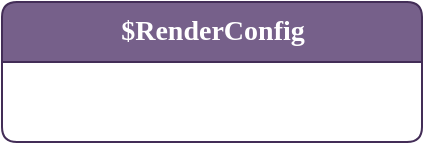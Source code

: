 <mxfile>
    <diagram id="PfKkqmUgyac_fLeVSRue" name="Page-1">
        <mxGraphModel dx="1272" dy="634" grid="1" gridSize="10" guides="1" tooltips="1" connect="1" arrows="1" fold="1" page="1" pageScale="1" pageWidth="850" pageHeight="1100" math="0" shadow="0">
            <root>
                <mxCell id="0"/>
                <mxCell id="1" parent="0"/>
                <mxCell id="2" value="$RenderConfig" style="shape=swimlane;rotatable=0;align=center;verticalAlign=top;fontFamily=Lucida Console;startSize=30;fontSize=14;fontStyle=1;swimlaneFillColor=default;html=1;rounded=1;arcSize=15;absoluteArcSize=1;fillColor=#76608a;strokeColor=#432D57;fontColor=#ffffff;" parent="1" vertex="1" collapsed="1">
                    <mxGeometry width="210" height="70" as="geometry">
                        <mxRectangle width="840" height="650" as="alternateBounds"/>
                    </mxGeometry>
                </mxCell>
                <mxCell id="3" value="" style="fontFamily=Lucida Console;align=left;verticalAlign=top;fillColor=none;gradientColor=none;strokeColor=none;rounded=0;spacingLeft=4;resizable=0;movable=0;deletable=0;rotatable=0;autosize=1;" parent="2" vertex="1" connectable="0">
                    <mxGeometry y="30" width="50" height="40" as="geometry"/>
                </mxCell>
                <mxCell id="4" value="$CONFIG: AutoExpandedVars" style="shape=swimlane;rotatable=0;align=center;verticalAlign=top;fontFamily=Lucida Console;startSize=30;fontSize=14;fontStyle=1;swimlaneFillColor=default;html=1;rounded=1;arcSize=15;absoluteArcSize=1;fillColor=#76608a;fontColor=#ffffff;strokeColor=#432D57;" parent="2" vertex="1" collapsed="1">
                    <mxGeometry x="40" y="40" width="280" height="70" as="geometry">
                        <mxRectangle x="30" y="170" width="290" height="90" as="alternateBounds"/>
                    </mxGeometry>
                </mxCell>
                <mxCell id="5" value="// your variable declartions here like: &#10;// uint8_t count;" style="fontFamily=Lucida Console;align=left;verticalAlign=top;fillColor=none;gradientColor=none;strokeColor=none;rounded=0;spacingLeft=4;resizable=0;movable=0;deletable=0;rotatable=0;autosize=1;" parent="4" vertex="1" connectable="0">
                    <mxGeometry y="30" width="310" height="40" as="geometry"/>
                </mxCell>
                <mxCell id="6" value="&lt;b&gt;$NOTES&lt;/b&gt;&lt;br&gt;The &lt;b&gt;AutoExpandedVars &lt;/b&gt;render config section gives a convenient way to create a state machine variable and automatically add an expansion to it at the same time.&lt;br&gt;&lt;br&gt;It is combined with the C# &lt;b&gt;IRenderConfigC.&lt;/b&gt;&lt;b&gt;AutoExpandedVars&amp;nbsp;&lt;/b&gt;config.&lt;br&gt;&lt;br&gt;See&amp;nbsp;&lt;a href=&quot;https://github.com/StateSmith/StateSmith/issues/91&quot;&gt;https://github.com/StateSmith/StateSmith/issues/91&lt;/a&gt; for more info." style="shape=rectangle;rounded=1;arcSize=15;absoluteArcSize=1;align=left;verticalAlign=top;whiteSpace=wrap;html=1;spacingLeft=4;strokeWidth=1;strokeColor=default;fillColor=#fff2cc;fontColor=#000000;gradientColor=#ffd966;" parent="4" vertex="1">
                    <mxGeometry x="50" y="130" width="410" height="140" as="geometry"/>
                </mxCell>
                <mxCell id="7" value="&lt;b&gt;$NOTES&lt;/b&gt;&lt;br&gt;Diagram based RenderConfig support was added in StateSmith&amp;nbsp;version&amp;nbsp;0.7.7.&lt;br&gt;&lt;br&gt;See&amp;nbsp;&lt;a href=&quot;https://github.com/StateSmith/StateSmith/issues/23&quot;&gt;https://github.com/StateSmith/StateSmith/issues/23&lt;/a&gt;&amp;nbsp;for more info." style="shape=rectangle;rounded=1;arcSize=15;absoluteArcSize=1;align=left;verticalAlign=top;whiteSpace=wrap;html=1;spacingLeft=4;strokeWidth=1;strokeColor=default;fillColor=#fff2cc;fontColor=#000000;gradientColor=#ffd966;" parent="2" vertex="1">
                    <mxGeometry x="360" y="40" width="460" height="80" as="geometry"/>
                </mxCell>
                <mxCell id="8" value="&lt;b&gt;$NOTES&lt;/b&gt;&lt;br&gt;Generic expansions can only be created from the C# file within the &lt;b&gt;IRenderConfigC &lt;/b&gt;section for now." style="shape=rectangle;rounded=1;arcSize=15;absoluteArcSize=1;align=left;verticalAlign=top;whiteSpace=wrap;html=1;spacingLeft=4;strokeWidth=1;strokeColor=default;fillColor=#fff2cc;fontColor=#000000;gradientColor=#ffd966;" parent="2" vertex="1">
                    <mxGeometry x="360" y="160" width="460" height="70" as="geometry"/>
                </mxCell>
                <mxCell id="9" value="$CONFIG: HFileTop" style="shape=swimlane;rotatable=0;align=center;verticalAlign=top;fontFamily=Lucida Console;startSize=30;fontSize=14;fontStyle=1;swimlaneFillColor=default;html=1;rounded=1;arcSize=15;absoluteArcSize=1;fillColor=#76608a;fontColor=#ffffff;strokeColor=#432D57;" parent="2" vertex="1" collapsed="1">
                    <mxGeometry x="40" y="160" width="280" height="70" as="geometry">
                        <mxRectangle x="30" y="60" width="290" height="90" as="alternateBounds"/>
                    </mxGeometry>
                </mxCell>
                <mxCell id="10" value="// User RenderConfig HFileTop text..." style="fontFamily=Lucida Console;align=left;verticalAlign=top;fillColor=none;gradientColor=none;strokeColor=none;rounded=0;spacingLeft=4;resizable=0;movable=0;deletable=0;rotatable=0;autosize=1;" parent="9" vertex="1" connectable="0">
                    <mxGeometry y="30" width="290" height="30" as="geometry"/>
                </mxCell>
                <mxCell id="11" value="&lt;b&gt;$NOTES&lt;/b&gt;&lt;br&gt;Anything you type in the &lt;b&gt;HFileTop&amp;nbsp;&lt;/b&gt;vertex ends up at the top of the generated .h file. It is combined with the C# &lt;b&gt;IRenderConfigC.HFileTop&lt;/b&gt; config." style="shape=rectangle;rounded=1;arcSize=15;absoluteArcSize=1;align=left;verticalAlign=top;whiteSpace=wrap;html=1;spacingLeft=4;strokeWidth=1;strokeColor=default;fillColor=#fff2cc;fontColor=#000000;gradientColor=#ffd966;" parent="9" vertex="1">
                    <mxGeometry x="50" y="130" width="330" height="70" as="geometry"/>
                </mxCell>
                <mxCell id="12" value="$CONFIG: HFileIncludes" style="shape=swimlane;rotatable=0;align=center;verticalAlign=top;fontFamily=Lucida Console;startSize=30;fontSize=14;fontStyle=1;swimlaneFillColor=default;html=1;rounded=1;arcSize=15;absoluteArcSize=1;fillColor=#76608a;fontColor=#ffffff;strokeColor=#432D57;" parent="2" vertex="1" collapsed="1">
                    <mxGeometry x="40" y="240" width="280" height="70" as="geometry">
                        <mxRectangle x="30" y="60" width="290" height="90" as="alternateBounds"/>
                    </mxGeometry>
                </mxCell>
                <mxCell id="13" value="// User RenderConfig HFileIncludes text..." style="fontFamily=Lucida Console;align=left;verticalAlign=top;fillColor=none;gradientColor=none;strokeColor=none;rounded=0;spacingLeft=4;resizable=0;movable=0;deletable=0;rotatable=0;autosize=1;" parent="12" vertex="1" connectable="0">
                    <mxGeometry y="30" width="330" height="30" as="geometry"/>
                </mxCell>
                <mxCell id="14" value="&lt;b&gt;$NOTES&lt;/b&gt;&lt;br&gt;Anything you type in the &lt;b&gt;HFileIncludes &lt;/b&gt;vertex ends up in the generated .h file. It is combined with the C# &lt;b&gt;IRenderConfigC.HFileIncludes&lt;/b&gt; config." style="shape=rectangle;rounded=1;arcSize=15;absoluteArcSize=1;align=left;verticalAlign=top;whiteSpace=wrap;html=1;spacingLeft=4;strokeWidth=1;strokeColor=default;fillColor=#fff2cc;fontColor=#000000;gradientColor=#ffd966;" parent="12" vertex="1">
                    <mxGeometry x="40" y="120" width="330" height="70" as="geometry"/>
                </mxCell>
                <mxCell id="15" value="$CONFIG: CFileTop" style="shape=swimlane;rotatable=0;align=center;verticalAlign=top;fontFamily=Lucida Console;startSize=30;fontSize=14;fontStyle=1;swimlaneFillColor=default;html=1;rounded=1;arcSize=15;absoluteArcSize=1;fillColor=#76608a;fontColor=#ffffff;strokeColor=#432D57;" parent="2" vertex="1" collapsed="1">
                    <mxGeometry x="40" y="360" width="280" height="70" as="geometry">
                        <mxRectangle x="30" y="170" width="290" height="90" as="alternateBounds"/>
                    </mxGeometry>
                </mxCell>
                <mxCell id="16" value="// User RenderConfig CFileTop text..." style="fontFamily=Lucida Console;align=left;verticalAlign=top;fillColor=none;gradientColor=none;strokeColor=none;rounded=0;spacingLeft=4;resizable=0;movable=0;deletable=0;rotatable=0;autosize=1;" parent="15" vertex="1" connectable="0">
                    <mxGeometry y="30" width="290" height="30" as="geometry"/>
                </mxCell>
                <mxCell id="17" value="&lt;b&gt;$NOTES&lt;/b&gt;&lt;br&gt;Anything you type in the &lt;b&gt;CFileTop&amp;nbsp;&lt;/b&gt;vertex ends up at the top of the generated .c file. It is combined with the C# &lt;b&gt;IRenderConfigC.CFileTop&lt;/b&gt; config." style="shape=rectangle;rounded=1;arcSize=15;absoluteArcSize=1;align=left;verticalAlign=top;whiteSpace=wrap;html=1;spacingLeft=4;strokeWidth=1;strokeColor=default;fillColor=#fff2cc;fontColor=#000000;gradientColor=#ffd966;" parent="15" vertex="1">
                    <mxGeometry x="60" y="140" width="330" height="70" as="geometry"/>
                </mxCell>
                <mxCell id="18" value="$CONFIG: CFileIncludes" style="shape=swimlane;rotatable=0;align=center;verticalAlign=top;fontFamily=Lucida Console;startSize=30;fontSize=14;fontStyle=1;swimlaneFillColor=default;html=1;rounded=1;arcSize=15;absoluteArcSize=1;fillColor=#76608a;fontColor=#ffffff;strokeColor=#432D57;" parent="2" vertex="1" collapsed="1">
                    <mxGeometry x="40" y="440" width="280" height="70" as="geometry">
                        <mxRectangle x="30" y="170" width="290" height="90" as="alternateBounds"/>
                    </mxGeometry>
                </mxCell>
                <mxCell id="19" value="// User RenderConfig CFileIncludes text..." style="fontFamily=Lucida Console;align=left;verticalAlign=top;fillColor=none;gradientColor=none;strokeColor=none;rounded=0;spacingLeft=4;resizable=0;movable=0;deletable=0;rotatable=0;autosize=1;" parent="18" vertex="1" connectable="0">
                    <mxGeometry y="30" width="330" height="30" as="geometry"/>
                </mxCell>
                <mxCell id="20" value="&lt;b&gt;$NOTES&lt;/b&gt;&lt;br&gt;Anything you type in the &lt;b&gt;CFileIncludes &lt;/b&gt;vertex ends up in the generated .c file. It is combined with the C# &lt;b&gt;IRenderConfigC.CFileIncludes&lt;/b&gt; config." style="shape=rectangle;rounded=1;arcSize=15;absoluteArcSize=1;align=left;verticalAlign=top;whiteSpace=wrap;html=1;spacingLeft=4;strokeWidth=1;strokeColor=default;fillColor=#fff2cc;fontColor=#000000;gradientColor=#ffd966;" parent="18" vertex="1">
                    <mxGeometry x="50" y="130" width="330" height="70" as="geometry"/>
                </mxCell>
                <mxCell id="21" value="$CONFIG: VariableDeclarations" style="shape=swimlane;rotatable=0;align=center;verticalAlign=top;fontFamily=Lucida Console;startSize=30;fontSize=14;fontStyle=1;swimlaneFillColor=default;html=1;rounded=1;arcSize=15;absoluteArcSize=1;fillColor=#76608a;fontColor=#ffffff;strokeColor=#432D57;" parent="2" vertex="1" collapsed="1">
                    <mxGeometry x="40" y="560" width="280" height="70" as="geometry">
                        <mxRectangle x="30" y="170" width="290" height="90" as="alternateBounds"/>
                    </mxGeometry>
                </mxCell>
                <mxCell id="22" value="// This section is ignored if it only contains c style comments.&#10;// Add something like `bool my_flag;` to see a variables section get added to the state machine struct." style="fontFamily=Lucida Console;align=left;verticalAlign=top;fillColor=none;gradientColor=none;strokeColor=none;rounded=0;spacingLeft=4;resizable=0;movable=0;deletable=0;rotatable=0;autosize=1;" parent="21" vertex="1" connectable="0">
                    <mxGeometry y="30" width="770" height="40" as="geometry"/>
                </mxCell>
                <mxCell id="23" value="&lt;b&gt;$NOTES&lt;/b&gt;&lt;br&gt;Anything you type in the &lt;b&gt;VariableDeclarations&amp;nbsp;&lt;/b&gt;vertex ends up in the generated .h file variables section. It is combined with the C# &lt;b&gt;IRenderConfigC.VariableDeclarations&amp;nbsp;&lt;/b&gt;config." style="shape=rectangle;rounded=1;arcSize=15;absoluteArcSize=1;align=left;verticalAlign=top;whiteSpace=wrap;html=1;spacingLeft=4;strokeWidth=1;strokeColor=default;fillColor=#fff2cc;fontColor=#000000;gradientColor=#ffd966;" parent="21" vertex="1">
                    <mxGeometry x="60" y="140" width="330" height="70" as="geometry"/>
                </mxCell>
            </root>
        </mxGraphModel>
    </diagram>
</mxfile>